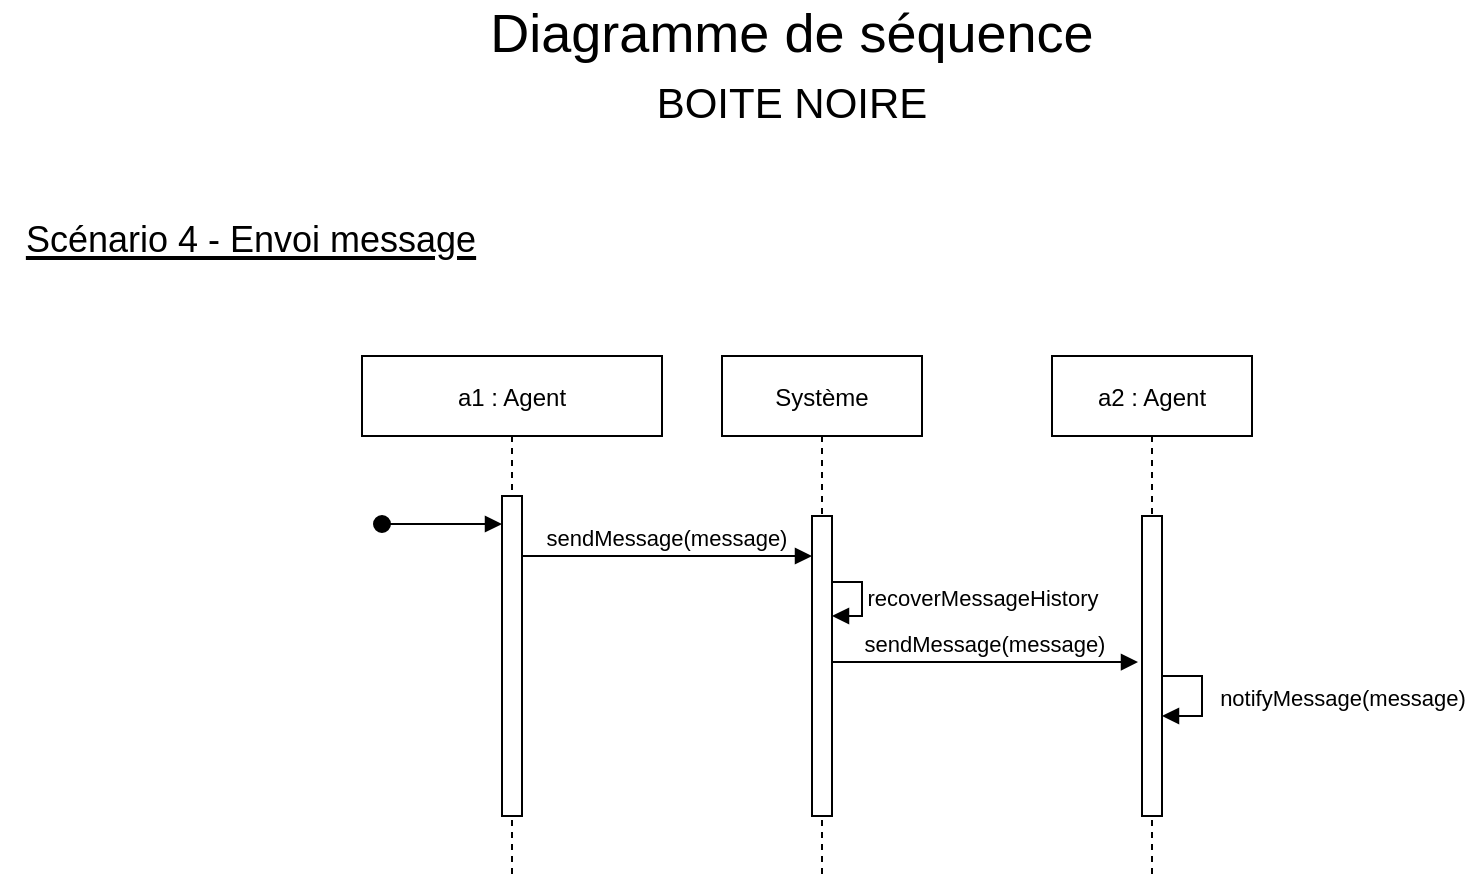 <mxfile version="20.5.1" type="device"><diagram id="6EPNPcbBoUStUELEJG1J" name="Page-1"><mxGraphModel dx="1422" dy="780" grid="1" gridSize="10" guides="1" tooltips="1" connect="1" arrows="1" fold="1" page="1" pageScale="1" pageWidth="827" pageHeight="1169" math="0" shadow="0"><root><mxCell id="0"/><mxCell id="1" parent="0"/><mxCell id="jJxp2TJR5A8NBGLPlPsf-2" value="a1 : Agent" style="shape=umlLifeline;perimeter=lifelinePerimeter;container=1;collapsible=0;recursiveResize=0;rounded=0;shadow=0;strokeWidth=1;" vertex="1" parent="1"><mxGeometry x="210" y="220" width="150" height="260" as="geometry"/></mxCell><mxCell id="jJxp2TJR5A8NBGLPlPsf-3" value="" style="points=[];perimeter=orthogonalPerimeter;rounded=0;shadow=0;strokeWidth=1;" vertex="1" parent="jJxp2TJR5A8NBGLPlPsf-2"><mxGeometry x="70" y="70" width="10" height="160" as="geometry"/></mxCell><mxCell id="jJxp2TJR5A8NBGLPlPsf-4" value="" style="verticalAlign=bottom;startArrow=oval;endArrow=block;startSize=8;shadow=0;strokeWidth=1;" edge="1" parent="jJxp2TJR5A8NBGLPlPsf-2"><mxGeometry relative="1" as="geometry"><mxPoint x="10" y="84" as="sourcePoint"/><mxPoint x="70" y="84" as="targetPoint"/></mxGeometry></mxCell><mxCell id="jJxp2TJR5A8NBGLPlPsf-6" value="Système" style="shape=umlLifeline;perimeter=lifelinePerimeter;container=1;collapsible=0;recursiveResize=0;rounded=0;shadow=0;strokeWidth=1;" vertex="1" parent="1"><mxGeometry x="390" y="220" width="100" height="260" as="geometry"/></mxCell><mxCell id="jJxp2TJR5A8NBGLPlPsf-7" value="" style="points=[];perimeter=orthogonalPerimeter;rounded=0;shadow=0;strokeWidth=1;" vertex="1" parent="jJxp2TJR5A8NBGLPlPsf-6"><mxGeometry x="45" y="80" width="10" height="150" as="geometry"/></mxCell><mxCell id="jJxp2TJR5A8NBGLPlPsf-17" value="recoverMessageHistory" style="html=1;verticalAlign=bottom;endArrow=block;rounded=0;exitX=1;exitY=0.22;exitDx=0;exitDy=0;exitPerimeter=0;" edge="1" parent="jJxp2TJR5A8NBGLPlPsf-6" source="jJxp2TJR5A8NBGLPlPsf-7"><mxGeometry x="0.362" y="-60" width="80" relative="1" as="geometry"><mxPoint x="24" y="129.5" as="sourcePoint"/><mxPoint x="55" y="130" as="targetPoint"/><Array as="points"><mxPoint x="70" y="113"/><mxPoint x="70" y="130"/></Array><mxPoint x="60" y="60" as="offset"/></mxGeometry></mxCell><mxCell id="jJxp2TJR5A8NBGLPlPsf-8" value="sendMessage(message)" style="verticalAlign=bottom;endArrow=block;entryX=0;entryY=0;shadow=0;strokeWidth=1;" edge="1" parent="1"><mxGeometry relative="1" as="geometry"><mxPoint x="290" y="320" as="sourcePoint"/><mxPoint x="435" y="320.0" as="targetPoint"/></mxGeometry></mxCell><mxCell id="jJxp2TJR5A8NBGLPlPsf-10" value="a2 : Agent" style="shape=umlLifeline;perimeter=lifelinePerimeter;container=1;collapsible=0;recursiveResize=0;rounded=0;shadow=0;strokeWidth=1;" vertex="1" parent="1"><mxGeometry x="555" y="220" width="100" height="260" as="geometry"/></mxCell><mxCell id="jJxp2TJR5A8NBGLPlPsf-11" value="" style="points=[];perimeter=orthogonalPerimeter;rounded=0;shadow=0;strokeWidth=1;" vertex="1" parent="jJxp2TJR5A8NBGLPlPsf-10"><mxGeometry x="45" y="80" width="10" height="150" as="geometry"/></mxCell><mxCell id="jJxp2TJR5A8NBGLPlPsf-20" value="notifyMessage(message)" style="html=1;verticalAlign=bottom;endArrow=block;rounded=0;" edge="1" parent="jJxp2TJR5A8NBGLPlPsf-10"><mxGeometry x="0.333" y="-70" width="80" relative="1" as="geometry"><mxPoint x="55" y="160" as="sourcePoint"/><mxPoint x="55" y="180" as="targetPoint"/><Array as="points"><mxPoint x="75" y="160"/><mxPoint x="75" y="180"/></Array><mxPoint x="70" y="70" as="offset"/></mxGeometry></mxCell><mxCell id="jJxp2TJR5A8NBGLPlPsf-12" value="&lt;div style=&quot;font-size: 27px;&quot;&gt;&lt;font style=&quot;font-size: 27px;&quot;&gt;&lt;span style=&quot;&quot;&gt;Diagramme de séquence&lt;/span&gt; &lt;br&gt;&lt;/font&gt;&lt;/div&gt;&lt;div style=&quot;font-size: 27px;&quot;&gt;&lt;font style=&quot;font-size: 21px;&quot;&gt;BOITE NOIRE&lt;/font&gt;&lt;/div&gt;" style="text;html=1;strokeColor=none;fillColor=none;align=center;verticalAlign=middle;whiteSpace=wrap;rounded=0;" vertex="1" parent="1"><mxGeometry x="195" y="60" width="460" height="30" as="geometry"/></mxCell><mxCell id="jJxp2TJR5A8NBGLPlPsf-15" value="&lt;u&gt;&lt;font style=&quot;font-size: 18px;&quot;&gt;Scénario 4 - Envoi message&lt;br&gt;&lt;/font&gt;&lt;/u&gt;" style="text;html=1;align=center;verticalAlign=middle;resizable=0;points=[];autosize=1;strokeColor=none;fillColor=none;fontSize=21;" vertex="1" parent="1"><mxGeometry x="29" y="140" width="250" height="40" as="geometry"/></mxCell><mxCell id="jJxp2TJR5A8NBGLPlPsf-18" value="sendMessage(message)" style="verticalAlign=bottom;endArrow=block;entryX=-0.2;entryY=0.487;shadow=0;strokeWidth=1;entryDx=0;entryDy=0;entryPerimeter=0;exitX=1;exitY=0.487;exitDx=0;exitDy=0;exitPerimeter=0;" edge="1" parent="1" source="jJxp2TJR5A8NBGLPlPsf-7" target="jJxp2TJR5A8NBGLPlPsf-11"><mxGeometry relative="1" as="geometry"><mxPoint x="450" y="373" as="sourcePoint"/><mxPoint x="595" y="374.5" as="targetPoint"/></mxGeometry></mxCell></root></mxGraphModel></diagram></mxfile>